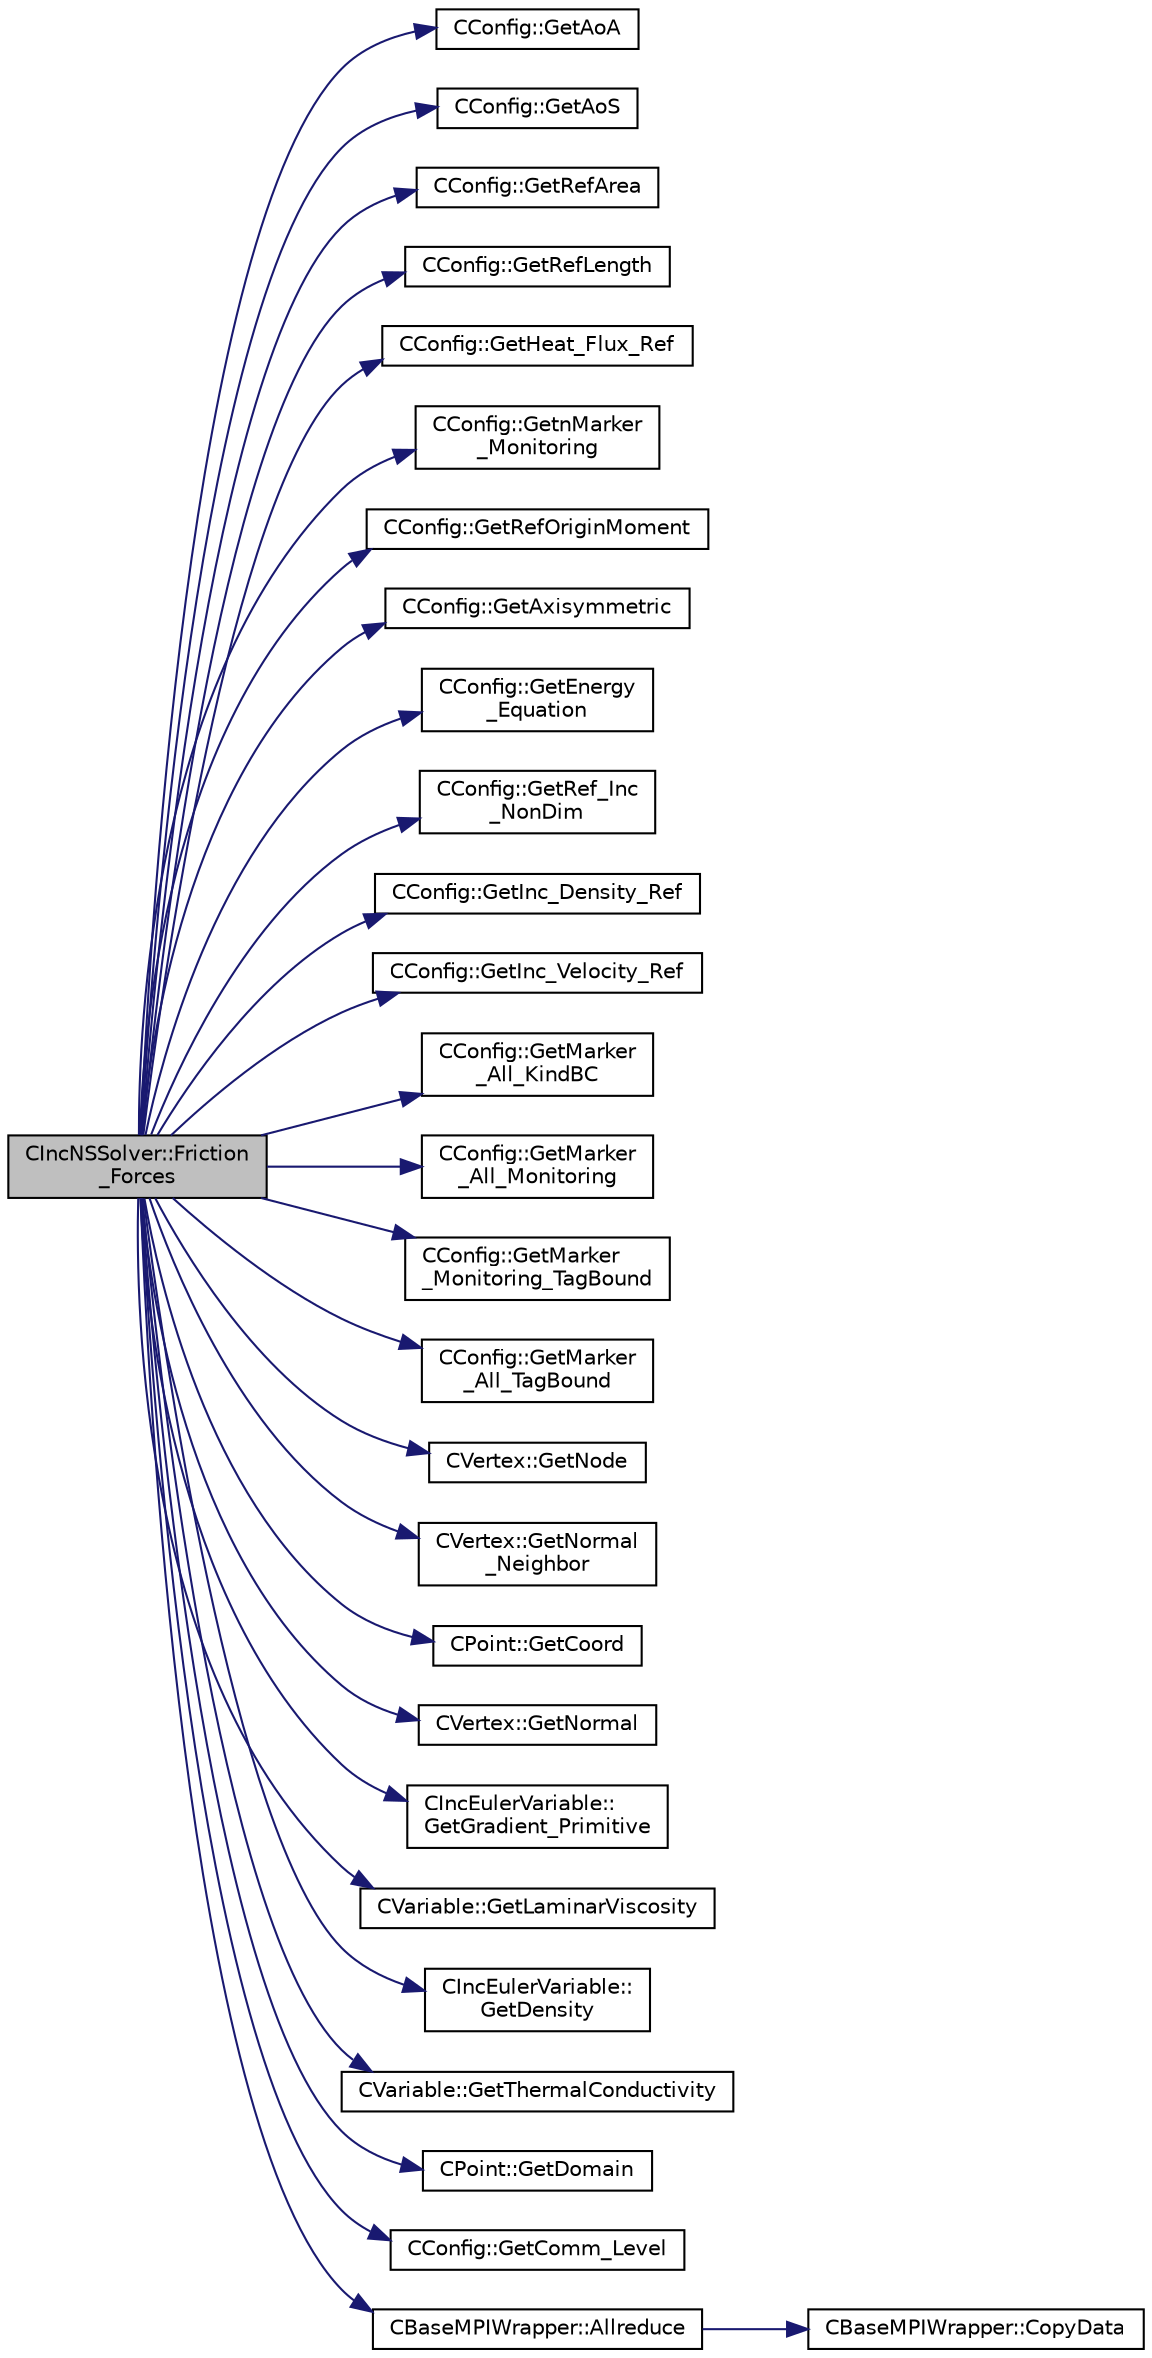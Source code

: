 digraph "CIncNSSolver::Friction_Forces"
{
  edge [fontname="Helvetica",fontsize="10",labelfontname="Helvetica",labelfontsize="10"];
  node [fontname="Helvetica",fontsize="10",shape=record];
  rankdir="LR";
  Node393 [label="CIncNSSolver::Friction\l_Forces",height=0.2,width=0.4,color="black", fillcolor="grey75", style="filled", fontcolor="black"];
  Node393 -> Node394 [color="midnightblue",fontsize="10",style="solid",fontname="Helvetica"];
  Node394 [label="CConfig::GetAoA",height=0.2,width=0.4,color="black", fillcolor="white", style="filled",URL="$class_c_config.html#a6020a5df7025ffb286f9b9f55f3f2773",tooltip="Get the angle of attack of the body. This is the angle between a reference line on a lifting body (of..."];
  Node393 -> Node395 [color="midnightblue",fontsize="10",style="solid",fontname="Helvetica"];
  Node395 [label="CConfig::GetAoS",height=0.2,width=0.4,color="black", fillcolor="white", style="filled",URL="$class_c_config.html#a4305a79a4c74f13160c0dd8daae181ef",tooltip="Get the angle of sideslip of the body. It relates to the rotation of the aircraft centerline from the..."];
  Node393 -> Node396 [color="midnightblue",fontsize="10",style="solid",fontname="Helvetica"];
  Node396 [label="CConfig::GetRefArea",height=0.2,width=0.4,color="black", fillcolor="white", style="filled",URL="$class_c_config.html#ad1d22f6d4f0225e3281d826a4c866779",tooltip="Get the reference area for non dimensional coefficient computation. If the value from the is 0 then..."];
  Node393 -> Node397 [color="midnightblue",fontsize="10",style="solid",fontname="Helvetica"];
  Node397 [label="CConfig::GetRefLength",height=0.2,width=0.4,color="black", fillcolor="white", style="filled",URL="$class_c_config.html#a63ce45e68b93f8f3f1de44a2abad67ef",tooltip="Get the reference length for computing moment (the default value is 1). "];
  Node393 -> Node398 [color="midnightblue",fontsize="10",style="solid",fontname="Helvetica"];
  Node398 [label="CConfig::GetHeat_Flux_Ref",height=0.2,width=0.4,color="black", fillcolor="white", style="filled",URL="$class_c_config.html#ab15b7c9cc25b9bbb52b08dbbf319f26e",tooltip="Get the reference value for the heat flux. "];
  Node393 -> Node399 [color="midnightblue",fontsize="10",style="solid",fontname="Helvetica"];
  Node399 [label="CConfig::GetnMarker\l_Monitoring",height=0.2,width=0.4,color="black", fillcolor="white", style="filled",URL="$class_c_config.html#a62a92b26c1300323f4a4a035ec19af1a",tooltip="Get the total number of monitoring markers. "];
  Node393 -> Node400 [color="midnightblue",fontsize="10",style="solid",fontname="Helvetica"];
  Node400 [label="CConfig::GetRefOriginMoment",height=0.2,width=0.4,color="black", fillcolor="white", style="filled",URL="$class_c_config.html#a11302b0fc39a262419332a53e0a82c19",tooltip="Get reference origin for moment computation. "];
  Node393 -> Node401 [color="midnightblue",fontsize="10",style="solid",fontname="Helvetica"];
  Node401 [label="CConfig::GetAxisymmetric",height=0.2,width=0.4,color="black", fillcolor="white", style="filled",URL="$class_c_config.html#ac6fd9a6673c2f22e98c0d45102f23a65",tooltip="Get information about the axisymmetric frame. "];
  Node393 -> Node402 [color="midnightblue",fontsize="10",style="solid",fontname="Helvetica"];
  Node402 [label="CConfig::GetEnergy\l_Equation",height=0.2,width=0.4,color="black", fillcolor="white", style="filled",URL="$class_c_config.html#abb2ba1ecf8988532ce9cecb88c206d28",tooltip="Flag for whether to solve the energy equation for incompressible flows. "];
  Node393 -> Node403 [color="midnightblue",fontsize="10",style="solid",fontname="Helvetica"];
  Node403 [label="CConfig::GetRef_Inc\l_NonDim",height=0.2,width=0.4,color="black", fillcolor="white", style="filled",URL="$class_c_config.html#a3b3de951a4f6c688c5d54b869301d7b7",tooltip="Get the kind of incompressible non-dimensionalization. "];
  Node393 -> Node404 [color="midnightblue",fontsize="10",style="solid",fontname="Helvetica"];
  Node404 [label="CConfig::GetInc_Density_Ref",height=0.2,width=0.4,color="black", fillcolor="white", style="filled",URL="$class_c_config.html#ac70f6be3de9f4415099fb18dace47174",tooltip="Get the value of the reference density for custom incompressible non-dimensionalization. "];
  Node393 -> Node405 [color="midnightblue",fontsize="10",style="solid",fontname="Helvetica"];
  Node405 [label="CConfig::GetInc_Velocity_Ref",height=0.2,width=0.4,color="black", fillcolor="white", style="filled",URL="$class_c_config.html#a30c5b2846731ecba11c4ce9f96350ade",tooltip="Get the value of the reference velocity for custom incompressible non-dimensionalization. "];
  Node393 -> Node406 [color="midnightblue",fontsize="10",style="solid",fontname="Helvetica"];
  Node406 [label="CConfig::GetMarker\l_All_KindBC",height=0.2,width=0.4,color="black", fillcolor="white", style="filled",URL="$class_c_config.html#a57d43acc1457d2d27095ce006218862e",tooltip="Get the kind of boundary for each marker. "];
  Node393 -> Node407 [color="midnightblue",fontsize="10",style="solid",fontname="Helvetica"];
  Node407 [label="CConfig::GetMarker\l_All_Monitoring",height=0.2,width=0.4,color="black", fillcolor="white", style="filled",URL="$class_c_config.html#a942619938b389de95268bce31434c276",tooltip="Get the monitoring information for a marker val_marker. "];
  Node393 -> Node408 [color="midnightblue",fontsize="10",style="solid",fontname="Helvetica"];
  Node408 [label="CConfig::GetMarker\l_Monitoring_TagBound",height=0.2,width=0.4,color="black", fillcolor="white", style="filled",URL="$class_c_config.html#a5bf47083eec0b00543d3d8c387f41ab2",tooltip="Get the name of the surface defined in the geometry file. "];
  Node393 -> Node409 [color="midnightblue",fontsize="10",style="solid",fontname="Helvetica"];
  Node409 [label="CConfig::GetMarker\l_All_TagBound",height=0.2,width=0.4,color="black", fillcolor="white", style="filled",URL="$class_c_config.html#a967e969a3beb24bb6e57d7036af003be",tooltip="Get the index of the surface defined in the geometry file. "];
  Node393 -> Node410 [color="midnightblue",fontsize="10",style="solid",fontname="Helvetica"];
  Node410 [label="CVertex::GetNode",height=0.2,width=0.4,color="black", fillcolor="white", style="filled",URL="$class_c_vertex.html#a95c513bf927464157ed96b6c79779a1f",tooltip="Get the node of the vertex. "];
  Node393 -> Node411 [color="midnightblue",fontsize="10",style="solid",fontname="Helvetica"];
  Node411 [label="CVertex::GetNormal\l_Neighbor",height=0.2,width=0.4,color="black", fillcolor="white", style="filled",URL="$class_c_vertex.html#a8d2bce3a6ee62007179e688dc2b9b182",tooltip="Get the value of the closest neighbor. "];
  Node393 -> Node412 [color="midnightblue",fontsize="10",style="solid",fontname="Helvetica"];
  Node412 [label="CPoint::GetCoord",height=0.2,width=0.4,color="black", fillcolor="white", style="filled",URL="$class_c_point.html#a95fe081d22e96e190cb3edcbf0d6525f",tooltip="Get the coordinates dor the control volume. "];
  Node393 -> Node413 [color="midnightblue",fontsize="10",style="solid",fontname="Helvetica"];
  Node413 [label="CVertex::GetNormal",height=0.2,width=0.4,color="black", fillcolor="white", style="filled",URL="$class_c_vertex.html#a0d289163c6f3384822fcb9ae86fc1c39",tooltip="Copy the the normal vector of a face. "];
  Node393 -> Node414 [color="midnightblue",fontsize="10",style="solid",fontname="Helvetica"];
  Node414 [label="CIncEulerVariable::\lGetGradient_Primitive",height=0.2,width=0.4,color="black", fillcolor="white", style="filled",URL="$class_c_inc_euler_variable.html#a6732935d0d77a7e11ad404766b031f94",tooltip="Get the value of the primitive variables gradient. "];
  Node393 -> Node415 [color="midnightblue",fontsize="10",style="solid",fontname="Helvetica"];
  Node415 [label="CVariable::GetLaminarViscosity",height=0.2,width=0.4,color="black", fillcolor="white", style="filled",URL="$class_c_variable.html#a0acbe55ca86de2c0205ae921193e9e95",tooltip="A virtual member. "];
  Node393 -> Node416 [color="midnightblue",fontsize="10",style="solid",fontname="Helvetica"];
  Node416 [label="CIncEulerVariable::\lGetDensity",height=0.2,width=0.4,color="black", fillcolor="white", style="filled",URL="$class_c_inc_euler_variable.html#aa5971e35e634b8d768d369dead2b9ffc",tooltip="Get the density of the flow. "];
  Node393 -> Node417 [color="midnightblue",fontsize="10",style="solid",fontname="Helvetica"];
  Node417 [label="CVariable::GetThermalConductivity",height=0.2,width=0.4,color="black", fillcolor="white", style="filled",URL="$class_c_variable.html#a05aa9ee34c744629c72742c05ceab246",tooltip="A virtual member. "];
  Node393 -> Node418 [color="midnightblue",fontsize="10",style="solid",fontname="Helvetica"];
  Node418 [label="CPoint::GetDomain",height=0.2,width=0.4,color="black", fillcolor="white", style="filled",URL="$class_c_point.html#a1d7e22a60d4cfef356af1cba2bab3e55",tooltip="For parallel computation, its indicates if a point must be computed or not. "];
  Node393 -> Node419 [color="midnightblue",fontsize="10",style="solid",fontname="Helvetica"];
  Node419 [label="CConfig::GetComm_Level",height=0.2,width=0.4,color="black", fillcolor="white", style="filled",URL="$class_c_config.html#ab71278d2692ca5217674036650b02923",tooltip="Get the level of MPI communications to be performed. "];
  Node393 -> Node420 [color="midnightblue",fontsize="10",style="solid",fontname="Helvetica"];
  Node420 [label="CBaseMPIWrapper::Allreduce",height=0.2,width=0.4,color="black", fillcolor="white", style="filled",URL="$class_c_base_m_p_i_wrapper.html#a637b6fd917a8ca91ce748ba88e0d66b6"];
  Node420 -> Node421 [color="midnightblue",fontsize="10",style="solid",fontname="Helvetica"];
  Node421 [label="CBaseMPIWrapper::CopyData",height=0.2,width=0.4,color="black", fillcolor="white", style="filled",URL="$class_c_base_m_p_i_wrapper.html#a4725cc1dd65b161b483e812a538a5e36"];
}

